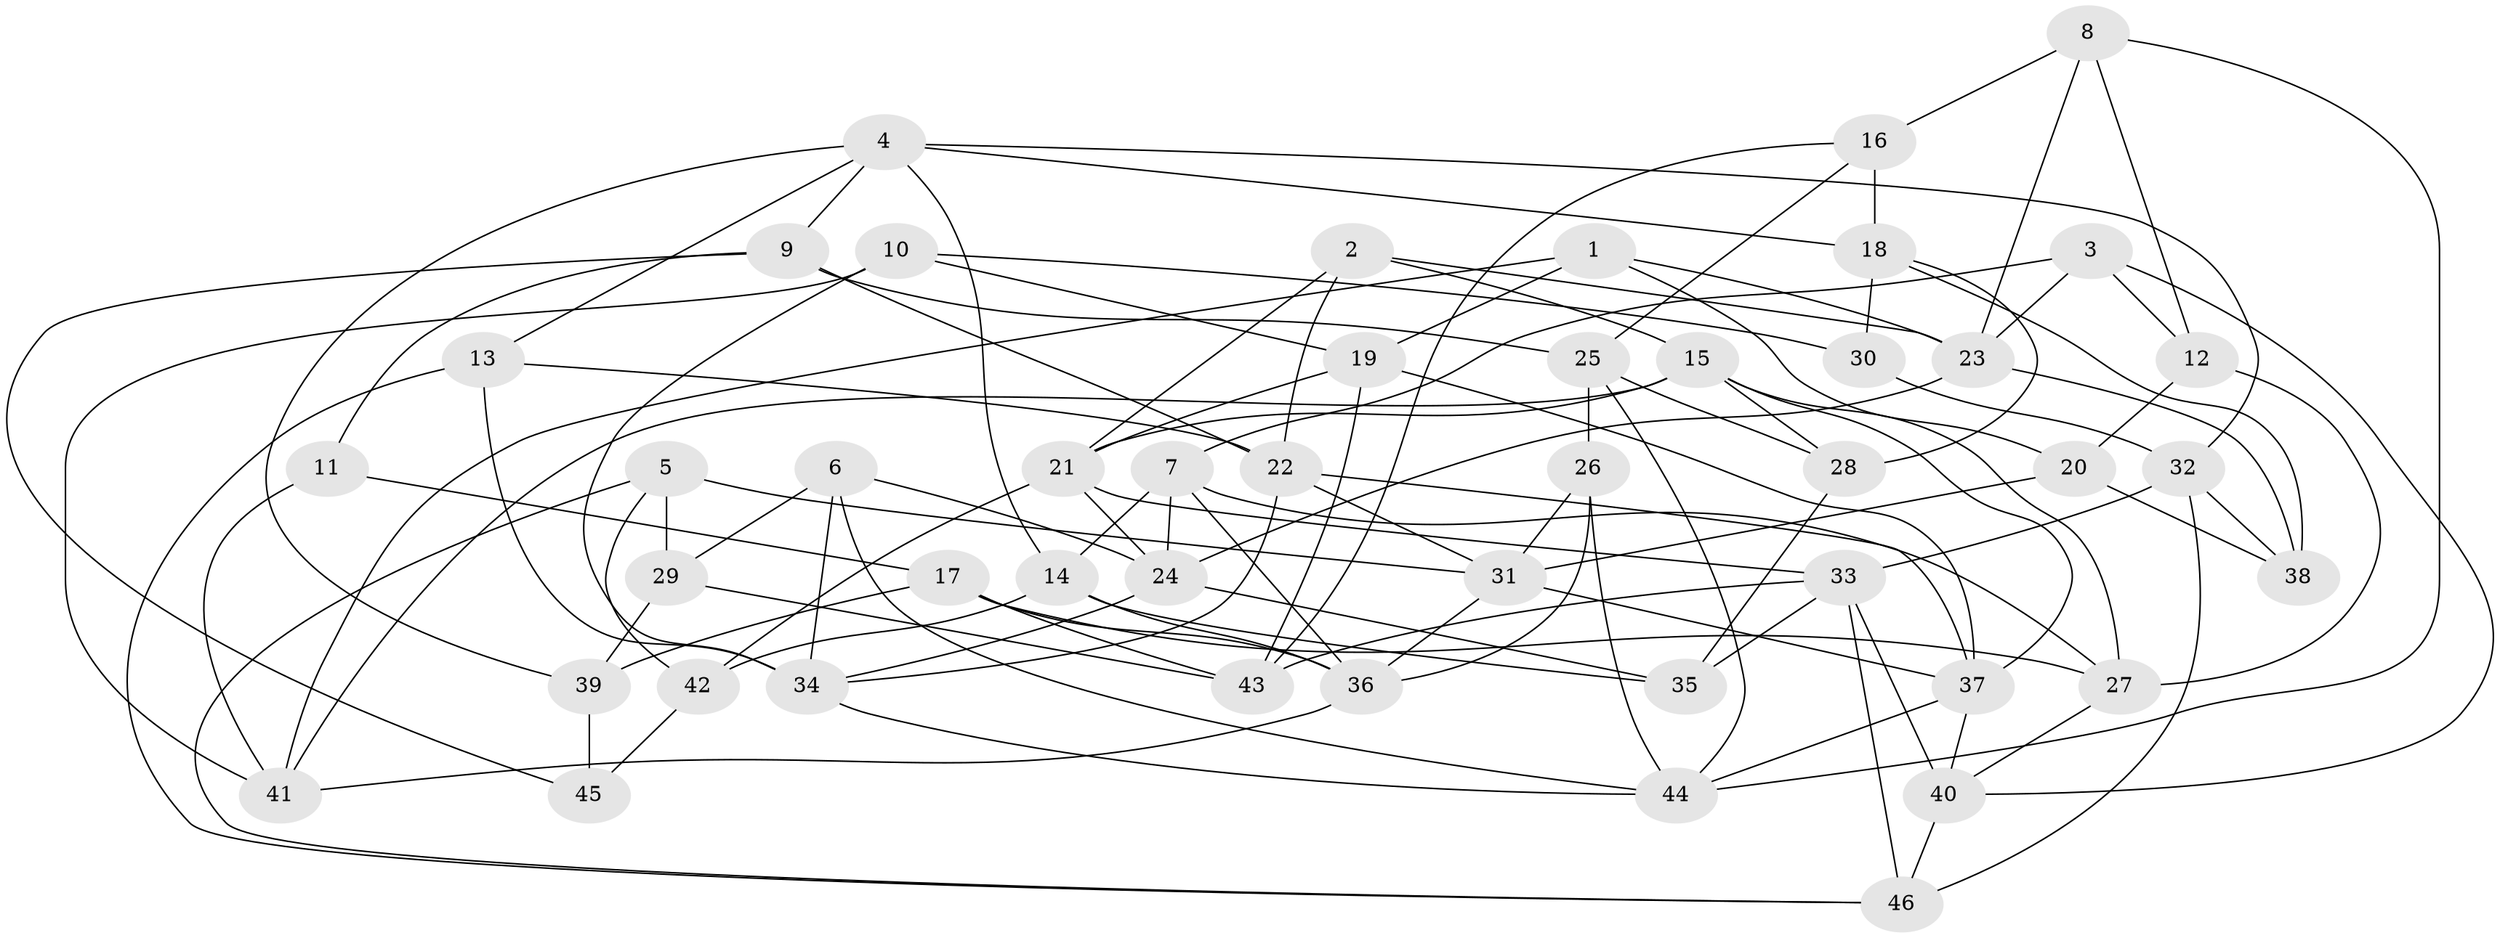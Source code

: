 // original degree distribution, {4: 1.0}
// Generated by graph-tools (version 1.1) at 2025/38/03/04/25 23:38:13]
// undirected, 46 vertices, 109 edges
graph export_dot {
  node [color=gray90,style=filled];
  1;
  2;
  3;
  4;
  5;
  6;
  7;
  8;
  9;
  10;
  11;
  12;
  13;
  14;
  15;
  16;
  17;
  18;
  19;
  20;
  21;
  22;
  23;
  24;
  25;
  26;
  27;
  28;
  29;
  30;
  31;
  32;
  33;
  34;
  35;
  36;
  37;
  38;
  39;
  40;
  41;
  42;
  43;
  44;
  45;
  46;
  1 -- 19 [weight=1.0];
  1 -- 20 [weight=1.0];
  1 -- 23 [weight=1.0];
  1 -- 41 [weight=1.0];
  2 -- 15 [weight=1.0];
  2 -- 21 [weight=1.0];
  2 -- 22 [weight=1.0];
  2 -- 23 [weight=1.0];
  3 -- 7 [weight=1.0];
  3 -- 12 [weight=1.0];
  3 -- 23 [weight=1.0];
  3 -- 40 [weight=1.0];
  4 -- 9 [weight=1.0];
  4 -- 13 [weight=1.0];
  4 -- 14 [weight=1.0];
  4 -- 18 [weight=1.0];
  4 -- 32 [weight=1.0];
  4 -- 39 [weight=1.0];
  5 -- 29 [weight=1.0];
  5 -- 31 [weight=1.0];
  5 -- 42 [weight=1.0];
  5 -- 46 [weight=1.0];
  6 -- 24 [weight=1.0];
  6 -- 29 [weight=1.0];
  6 -- 34 [weight=1.0];
  6 -- 44 [weight=1.0];
  7 -- 14 [weight=2.0];
  7 -- 24 [weight=1.0];
  7 -- 27 [weight=1.0];
  7 -- 36 [weight=1.0];
  8 -- 12 [weight=2.0];
  8 -- 16 [weight=2.0];
  8 -- 23 [weight=1.0];
  8 -- 44 [weight=1.0];
  9 -- 11 [weight=1.0];
  9 -- 22 [weight=1.0];
  9 -- 25 [weight=2.0];
  9 -- 45 [weight=1.0];
  10 -- 19 [weight=1.0];
  10 -- 30 [weight=1.0];
  10 -- 34 [weight=1.0];
  10 -- 41 [weight=1.0];
  11 -- 17 [weight=1.0];
  11 -- 41 [weight=2.0];
  12 -- 20 [weight=1.0];
  12 -- 27 [weight=2.0];
  13 -- 22 [weight=1.0];
  13 -- 34 [weight=1.0];
  13 -- 46 [weight=1.0];
  14 -- 35 [weight=1.0];
  14 -- 36 [weight=1.0];
  14 -- 42 [weight=1.0];
  15 -- 21 [weight=1.0];
  15 -- 27 [weight=1.0];
  15 -- 28 [weight=1.0];
  15 -- 37 [weight=1.0];
  15 -- 41 [weight=1.0];
  16 -- 18 [weight=2.0];
  16 -- 25 [weight=1.0];
  16 -- 43 [weight=1.0];
  17 -- 27 [weight=1.0];
  17 -- 36 [weight=1.0];
  17 -- 39 [weight=2.0];
  17 -- 43 [weight=1.0];
  18 -- 28 [weight=1.0];
  18 -- 30 [weight=1.0];
  18 -- 38 [weight=1.0];
  19 -- 21 [weight=1.0];
  19 -- 37 [weight=1.0];
  19 -- 43 [weight=2.0];
  20 -- 31 [weight=1.0];
  20 -- 38 [weight=1.0];
  21 -- 24 [weight=1.0];
  21 -- 33 [weight=1.0];
  21 -- 42 [weight=1.0];
  22 -- 31 [weight=1.0];
  22 -- 34 [weight=1.0];
  22 -- 37 [weight=1.0];
  23 -- 24 [weight=1.0];
  23 -- 38 [weight=1.0];
  24 -- 34 [weight=1.0];
  24 -- 35 [weight=1.0];
  25 -- 26 [weight=1.0];
  25 -- 28 [weight=1.0];
  25 -- 44 [weight=1.0];
  26 -- 31 [weight=1.0];
  26 -- 36 [weight=1.0];
  26 -- 44 [weight=1.0];
  27 -- 40 [weight=1.0];
  28 -- 35 [weight=1.0];
  29 -- 39 [weight=1.0];
  29 -- 43 [weight=1.0];
  30 -- 32 [weight=2.0];
  31 -- 36 [weight=1.0];
  31 -- 37 [weight=1.0];
  32 -- 33 [weight=1.0];
  32 -- 38 [weight=1.0];
  32 -- 46 [weight=1.0];
  33 -- 35 [weight=1.0];
  33 -- 40 [weight=1.0];
  33 -- 43 [weight=1.0];
  33 -- 46 [weight=1.0];
  34 -- 44 [weight=1.0];
  36 -- 41 [weight=1.0];
  37 -- 40 [weight=1.0];
  37 -- 44 [weight=1.0];
  39 -- 45 [weight=2.0];
  40 -- 46 [weight=2.0];
  42 -- 45 [weight=1.0];
}

